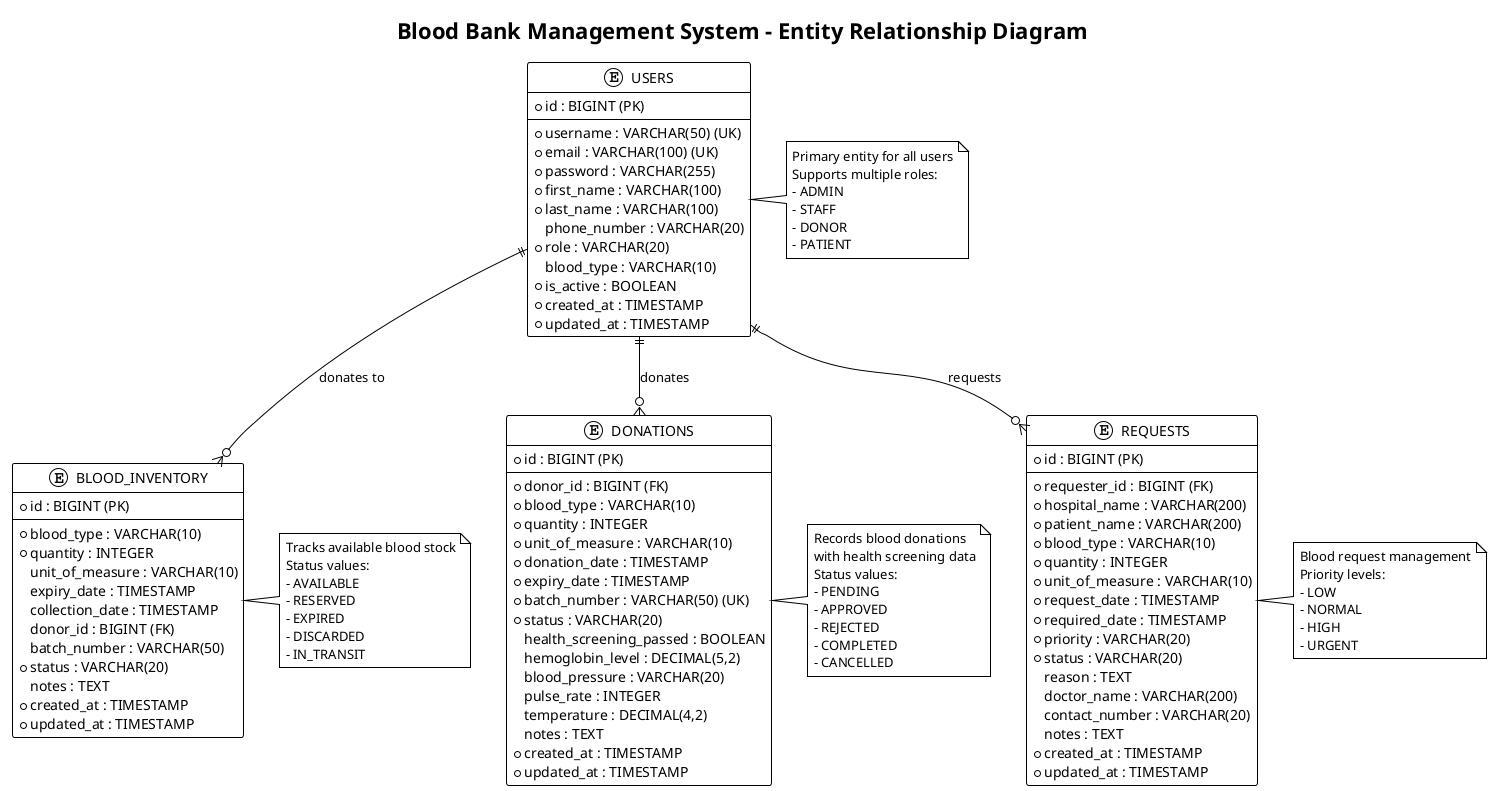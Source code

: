 @startuml Blood Bank Management System - ER Diagram
!theme plain
skinparam backgroundColor #FFFFFF
skinparam entity {
    BackgroundColor #E8F5E8
    BorderColor #2E7D32
    ArrowColor #2E7D32
}

title Blood Bank Management System - Entity Relationship Diagram

' Users Entity
entity "USERS" {
    * id : BIGINT (PK)
    --
    * username : VARCHAR(50) (UK)
    * email : VARCHAR(100) (UK)
    * password : VARCHAR(255)
    * first_name : VARCHAR(100)
    * last_name : VARCHAR(100)
    phone_number : VARCHAR(20)
    * role : VARCHAR(20)
    blood_type : VARCHAR(10)
    * is_active : BOOLEAN
    * created_at : TIMESTAMP
    * updated_at : TIMESTAMP
}

' Blood Inventory Entity
entity "BLOOD_INVENTORY" {
    * id : BIGINT (PK)
    --
    * blood_type : VARCHAR(10)
    * quantity : INTEGER
    unit_of_measure : VARCHAR(10)
    expiry_date : TIMESTAMP
    collection_date : TIMESTAMP
    donor_id : BIGINT (FK)
    batch_number : VARCHAR(50)
    * status : VARCHAR(20)
    notes : TEXT
    * created_at : TIMESTAMP
    * updated_at : TIMESTAMP
}

' Donations Entity
entity "DONATIONS" {
    * id : BIGINT (PK)
    --
    * donor_id : BIGINT (FK)
    * blood_type : VARCHAR(10)
    * quantity : INTEGER
    * unit_of_measure : VARCHAR(10)
    * donation_date : TIMESTAMP
    * expiry_date : TIMESTAMP
    * batch_number : VARCHAR(50) (UK)
    * status : VARCHAR(20)
    health_screening_passed : BOOLEAN
    hemoglobin_level : DECIMAL(5,2)
    blood_pressure : VARCHAR(20)
    pulse_rate : INTEGER
    temperature : DECIMAL(4,2)
    notes : TEXT
    * created_at : TIMESTAMP
    * updated_at : TIMESTAMP
}

' Requests Entity
entity "REQUESTS" {
    * id : BIGINT (PK)
    --
    * requester_id : BIGINT (FK)
    * hospital_name : VARCHAR(200)
    * patient_name : VARCHAR(200)
    * blood_type : VARCHAR(10)
    * quantity : INTEGER
    * unit_of_measure : VARCHAR(10)
    * request_date : TIMESTAMP
    * required_date : TIMESTAMP
    * priority : VARCHAR(20)
    * status : VARCHAR(20)
    reason : TEXT
    doctor_name : VARCHAR(200)
    contact_number : VARCHAR(20)
    notes : TEXT
    * created_at : TIMESTAMP
    * updated_at : TIMESTAMP
}

' Relationships
USERS ||--o{ DONATIONS : "donates"
USERS ||--o{ REQUESTS : "requests"
USERS ||--o{ BLOOD_INVENTORY : "donates to"

' Notes
note right of USERS
    Primary entity for all users
    Supports multiple roles:
    - ADMIN
    - STAFF  
    - DONOR
    - PATIENT
end note

note right of BLOOD_INVENTORY
    Tracks available blood stock
    Status values:
    - AVAILABLE
    - RESERVED
    - EXPIRED
    - DISCARDED
    - IN_TRANSIT
end note

note right of DONATIONS
    Records blood donations
    with health screening data
    Status values:
    - PENDING
    - APPROVED
    - REJECTED
    - COMPLETED
    - CANCELLED
end note

note right of REQUESTS
    Blood request management
    Priority levels:
    - LOW
    - NORMAL
    - HIGH
    - URGENT
end note

@enduml
